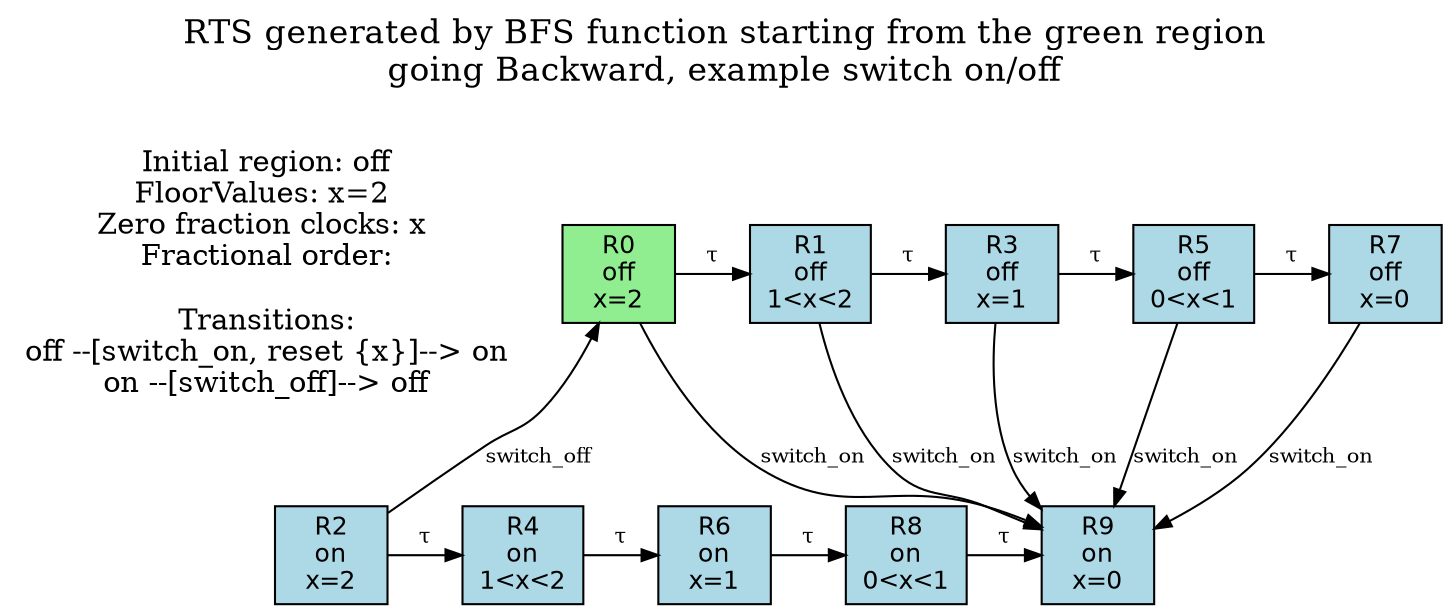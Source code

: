 digraph RTS {
  rankdir=TB;
  splines=true;
  label="RTS generated by BFS function starting from the green region\ngoing Backward, example switch on/off

";
  labelloc=t;
  fontsize=16;
  Info [shape=plaintext, label="Initial region: off\nFloorValues: x=2 \nZero fraction clocks: x \nFractional order:\n\nTransitions:\noff --[switch_on, reset {x}]--> on\non --[switch_off]--> off\n"];
  node [shape=box, style=filled, fillcolor=white, fontname=Helvetica, fontsize=12];
  edge [fontsize=10, color=black, arrowsize=0.8];
  R0 [label="R0\noff
x=2", fillcolor=lightgreen];
  R1 [label="R1\noff
1<x<2", fillcolor=lightblue];
  R2 [label="R2\non
x=2", fillcolor=lightblue];
  R3 [label="R3\noff
x=1", fillcolor=lightblue];
  R4 [label="R4\non
1<x<2", fillcolor=lightblue];
  R5 [label="R5\noff
0<x<1", fillcolor=lightblue];
  R6 [label="R6\non
x=1", fillcolor=lightblue];
  R7 [label="R7\noff
x=0", fillcolor=lightblue];
  R8 [label="R8\non
0<x<1", fillcolor=lightblue];
  R9 [label="R9\non
x=0", fillcolor=lightblue];
  { rank=same; R5; R1; R7; R3; R0; }
  { rank=same; R8; R4; R9; R6; R2; }
  R0 -> R1 [label="τ"];
  R2 -> R0 [label="switch_off"];
  R1 -> R3 [label="τ"];
  R2 -> R4 [label="τ"];
  R3 -> R5 [label="τ"];
  R4 -> R6 [label="τ"];
  R5 -> R7 [label="τ"];
  R6 -> R8 [label="τ"];
  R8 -> R9 [label="τ"];
  R7 -> R9 [label="switch_on"];
  R5 -> R9 [label="switch_on"];
  R3 -> R9 [label="switch_on"];
  R1 -> R9 [label="switch_on"];
  R0 -> R9 [label="switch_on"];
}
